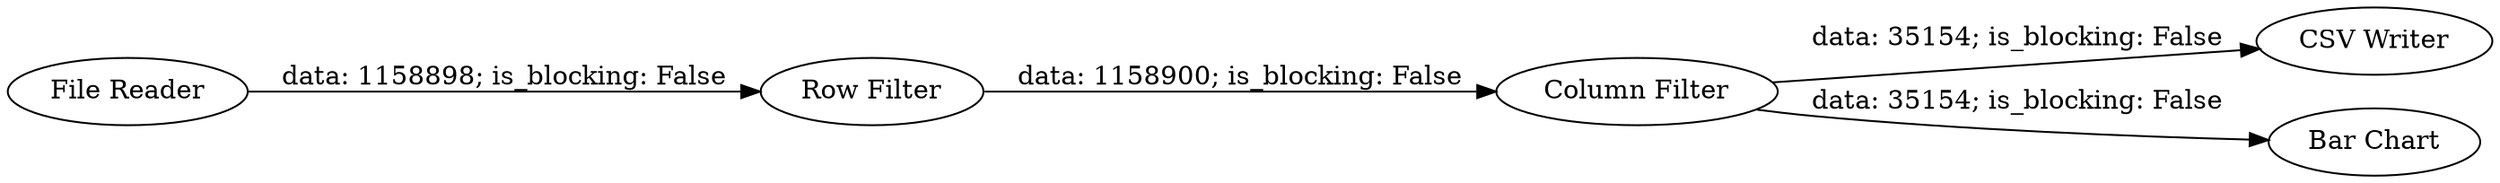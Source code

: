 digraph {
	"2084693952649285350_2" [label="Row Filter"]
	"2084693952649285350_1" [label="File Reader"]
	"2084693952649285350_3" [label="Column Filter"]
	"2084693952649285350_4" [label="CSV Writer"]
	"2084693952649285350_5" [label="Bar Chart"]
	"2084693952649285350_1" -> "2084693952649285350_2" [label="data: 1158898; is_blocking: False"]
	"2084693952649285350_2" -> "2084693952649285350_3" [label="data: 1158900; is_blocking: False"]
	"2084693952649285350_3" -> "2084693952649285350_4" [label="data: 35154; is_blocking: False"]
	"2084693952649285350_3" -> "2084693952649285350_5" [label="data: 35154; is_blocking: False"]
	rankdir=LR
}

